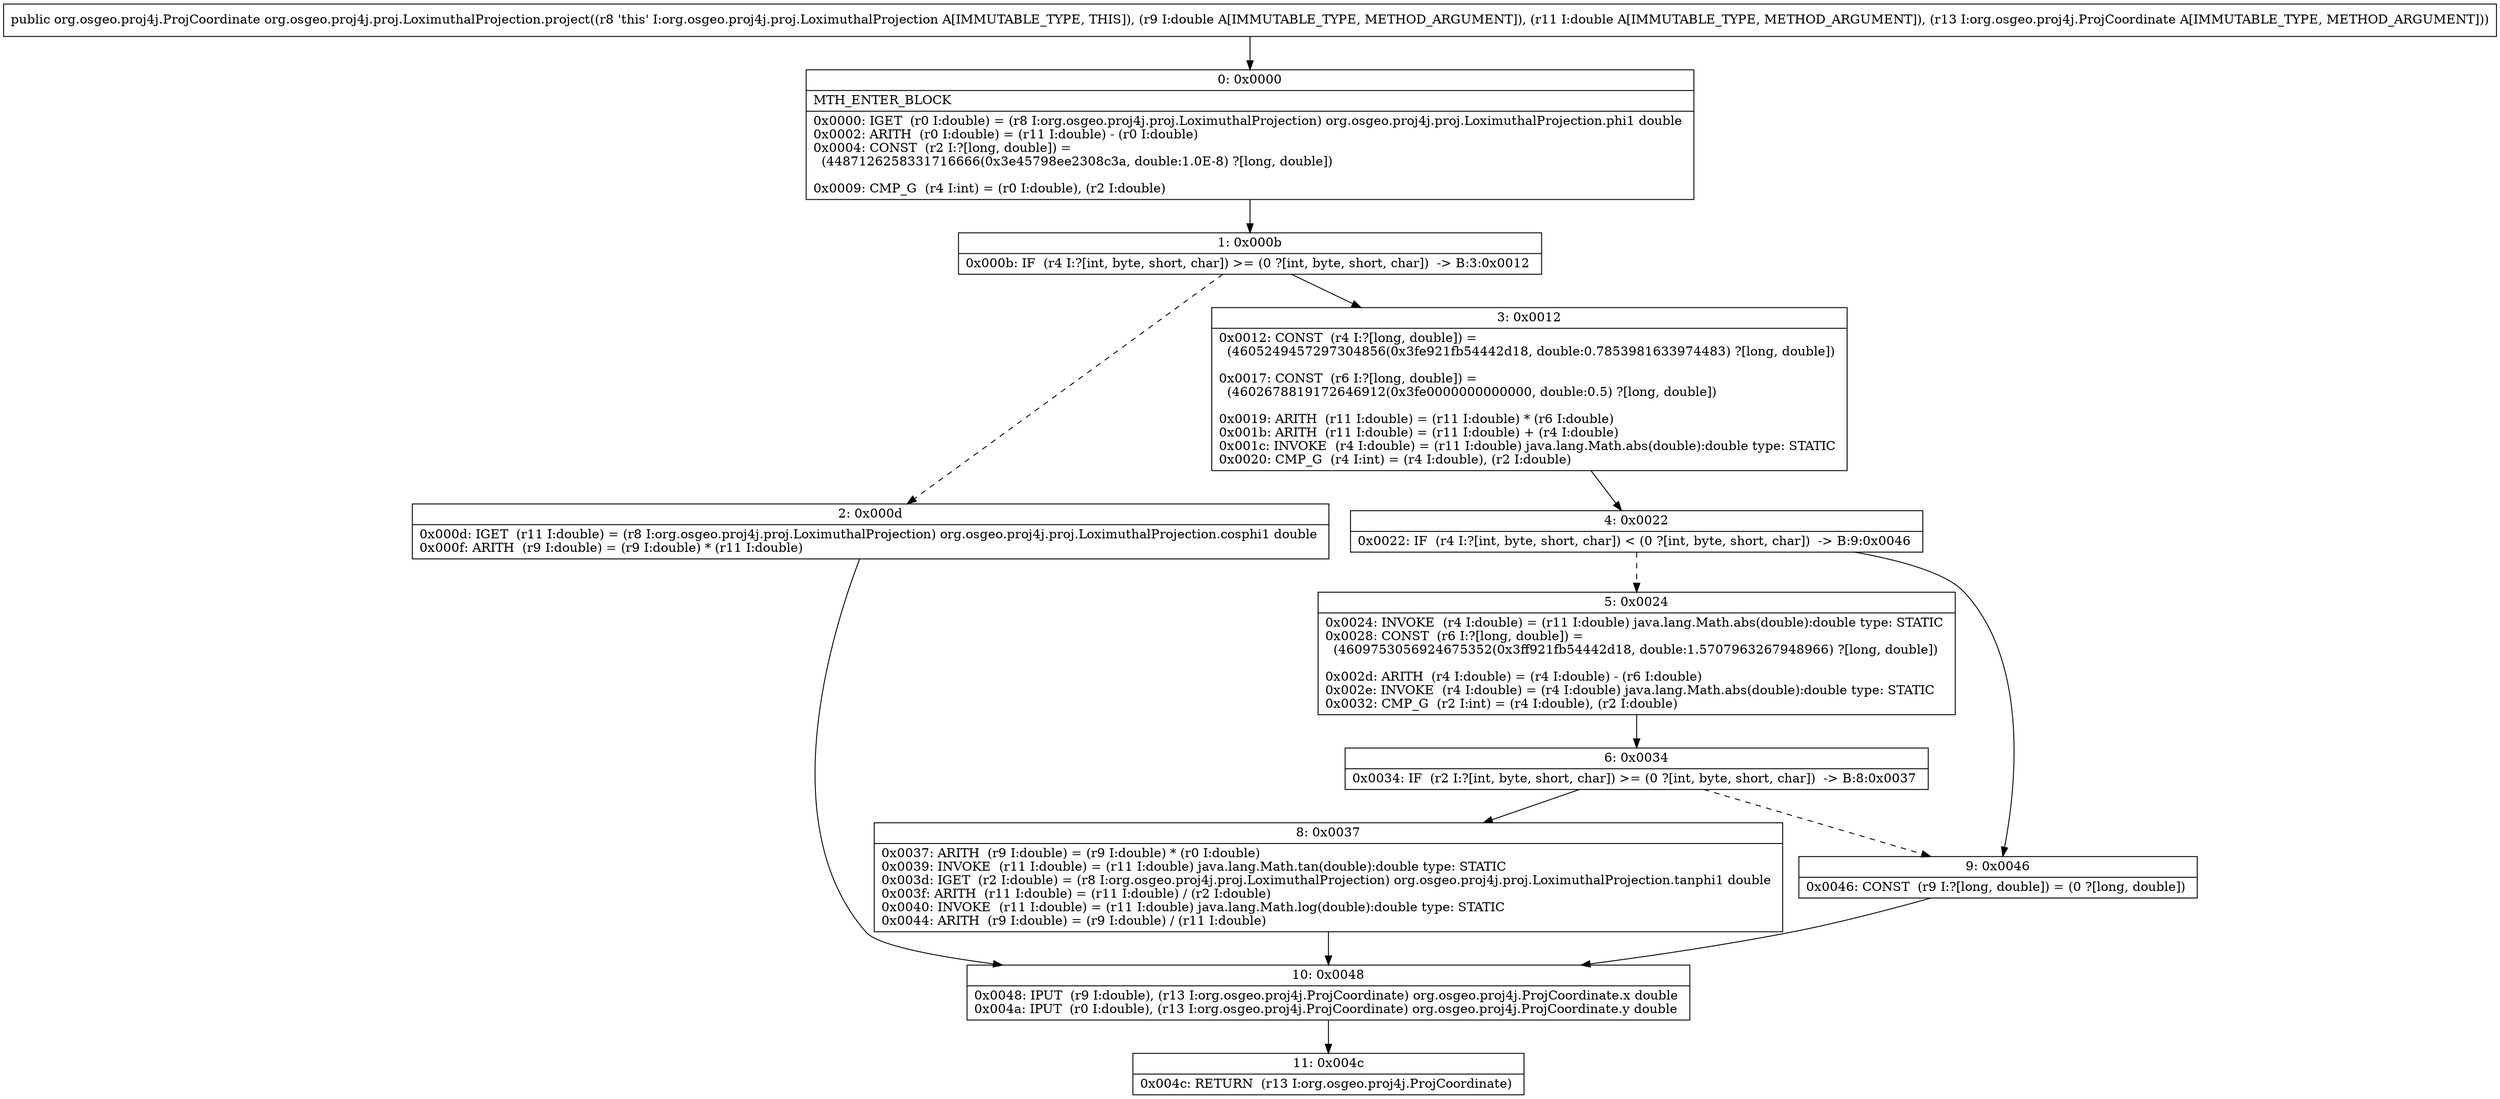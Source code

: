 digraph "CFG fororg.osgeo.proj4j.proj.LoximuthalProjection.project(DDLorg\/osgeo\/proj4j\/ProjCoordinate;)Lorg\/osgeo\/proj4j\/ProjCoordinate;" {
Node_0 [shape=record,label="{0\:\ 0x0000|MTH_ENTER_BLOCK\l|0x0000: IGET  (r0 I:double) = (r8 I:org.osgeo.proj4j.proj.LoximuthalProjection) org.osgeo.proj4j.proj.LoximuthalProjection.phi1 double \l0x0002: ARITH  (r0 I:double) = (r11 I:double) \- (r0 I:double) \l0x0004: CONST  (r2 I:?[long, double]) = \l  (4487126258331716666(0x3e45798ee2308c3a, double:1.0E\-8) ?[long, double])\l \l0x0009: CMP_G  (r4 I:int) = (r0 I:double), (r2 I:double) \l}"];
Node_1 [shape=record,label="{1\:\ 0x000b|0x000b: IF  (r4 I:?[int, byte, short, char]) \>= (0 ?[int, byte, short, char])  \-\> B:3:0x0012 \l}"];
Node_2 [shape=record,label="{2\:\ 0x000d|0x000d: IGET  (r11 I:double) = (r8 I:org.osgeo.proj4j.proj.LoximuthalProjection) org.osgeo.proj4j.proj.LoximuthalProjection.cosphi1 double \l0x000f: ARITH  (r9 I:double) = (r9 I:double) * (r11 I:double) \l}"];
Node_3 [shape=record,label="{3\:\ 0x0012|0x0012: CONST  (r4 I:?[long, double]) = \l  (4605249457297304856(0x3fe921fb54442d18, double:0.7853981633974483) ?[long, double])\l \l0x0017: CONST  (r6 I:?[long, double]) = \l  (4602678819172646912(0x3fe0000000000000, double:0.5) ?[long, double])\l \l0x0019: ARITH  (r11 I:double) = (r11 I:double) * (r6 I:double) \l0x001b: ARITH  (r11 I:double) = (r11 I:double) + (r4 I:double) \l0x001c: INVOKE  (r4 I:double) = (r11 I:double) java.lang.Math.abs(double):double type: STATIC \l0x0020: CMP_G  (r4 I:int) = (r4 I:double), (r2 I:double) \l}"];
Node_4 [shape=record,label="{4\:\ 0x0022|0x0022: IF  (r4 I:?[int, byte, short, char]) \< (0 ?[int, byte, short, char])  \-\> B:9:0x0046 \l}"];
Node_5 [shape=record,label="{5\:\ 0x0024|0x0024: INVOKE  (r4 I:double) = (r11 I:double) java.lang.Math.abs(double):double type: STATIC \l0x0028: CONST  (r6 I:?[long, double]) = \l  (4609753056924675352(0x3ff921fb54442d18, double:1.5707963267948966) ?[long, double])\l \l0x002d: ARITH  (r4 I:double) = (r4 I:double) \- (r6 I:double) \l0x002e: INVOKE  (r4 I:double) = (r4 I:double) java.lang.Math.abs(double):double type: STATIC \l0x0032: CMP_G  (r2 I:int) = (r4 I:double), (r2 I:double) \l}"];
Node_6 [shape=record,label="{6\:\ 0x0034|0x0034: IF  (r2 I:?[int, byte, short, char]) \>= (0 ?[int, byte, short, char])  \-\> B:8:0x0037 \l}"];
Node_8 [shape=record,label="{8\:\ 0x0037|0x0037: ARITH  (r9 I:double) = (r9 I:double) * (r0 I:double) \l0x0039: INVOKE  (r11 I:double) = (r11 I:double) java.lang.Math.tan(double):double type: STATIC \l0x003d: IGET  (r2 I:double) = (r8 I:org.osgeo.proj4j.proj.LoximuthalProjection) org.osgeo.proj4j.proj.LoximuthalProjection.tanphi1 double \l0x003f: ARITH  (r11 I:double) = (r11 I:double) \/ (r2 I:double) \l0x0040: INVOKE  (r11 I:double) = (r11 I:double) java.lang.Math.log(double):double type: STATIC \l0x0044: ARITH  (r9 I:double) = (r9 I:double) \/ (r11 I:double) \l}"];
Node_9 [shape=record,label="{9\:\ 0x0046|0x0046: CONST  (r9 I:?[long, double]) = (0 ?[long, double]) \l}"];
Node_10 [shape=record,label="{10\:\ 0x0048|0x0048: IPUT  (r9 I:double), (r13 I:org.osgeo.proj4j.ProjCoordinate) org.osgeo.proj4j.ProjCoordinate.x double \l0x004a: IPUT  (r0 I:double), (r13 I:org.osgeo.proj4j.ProjCoordinate) org.osgeo.proj4j.ProjCoordinate.y double \l}"];
Node_11 [shape=record,label="{11\:\ 0x004c|0x004c: RETURN  (r13 I:org.osgeo.proj4j.ProjCoordinate) \l}"];
MethodNode[shape=record,label="{public org.osgeo.proj4j.ProjCoordinate org.osgeo.proj4j.proj.LoximuthalProjection.project((r8 'this' I:org.osgeo.proj4j.proj.LoximuthalProjection A[IMMUTABLE_TYPE, THIS]), (r9 I:double A[IMMUTABLE_TYPE, METHOD_ARGUMENT]), (r11 I:double A[IMMUTABLE_TYPE, METHOD_ARGUMENT]), (r13 I:org.osgeo.proj4j.ProjCoordinate A[IMMUTABLE_TYPE, METHOD_ARGUMENT])) }"];
MethodNode -> Node_0;
Node_0 -> Node_1;
Node_1 -> Node_2[style=dashed];
Node_1 -> Node_3;
Node_2 -> Node_10;
Node_3 -> Node_4;
Node_4 -> Node_5[style=dashed];
Node_4 -> Node_9;
Node_5 -> Node_6;
Node_6 -> Node_8;
Node_6 -> Node_9[style=dashed];
Node_8 -> Node_10;
Node_9 -> Node_10;
Node_10 -> Node_11;
}

